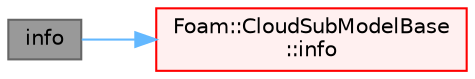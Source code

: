 digraph "info"
{
 // LATEX_PDF_SIZE
  bgcolor="transparent";
  edge [fontname=Helvetica,fontsize=10,labelfontname=Helvetica,labelfontsize=10];
  node [fontname=Helvetica,fontsize=10,shape=box,height=0.2,width=0.4];
  rankdir="LR";
  Node1 [id="Node000001",label="info",height=0.2,width=0.4,color="gray40", fillcolor="grey60", style="filled", fontcolor="black",tooltip=" "];
  Node1 -> Node2 [id="edge1_Node000001_Node000002",color="steelblue1",style="solid",tooltip=" "];
  Node2 [id="Node000002",label="Foam::CloudSubModelBase\l::info",height=0.2,width=0.4,color="red", fillcolor="#FFF0F0", style="filled",URL="$classFoam_1_1CloudSubModelBase.html#ac1b66fe77173de9e5e8542b2823d6071",tooltip=" "];
}
